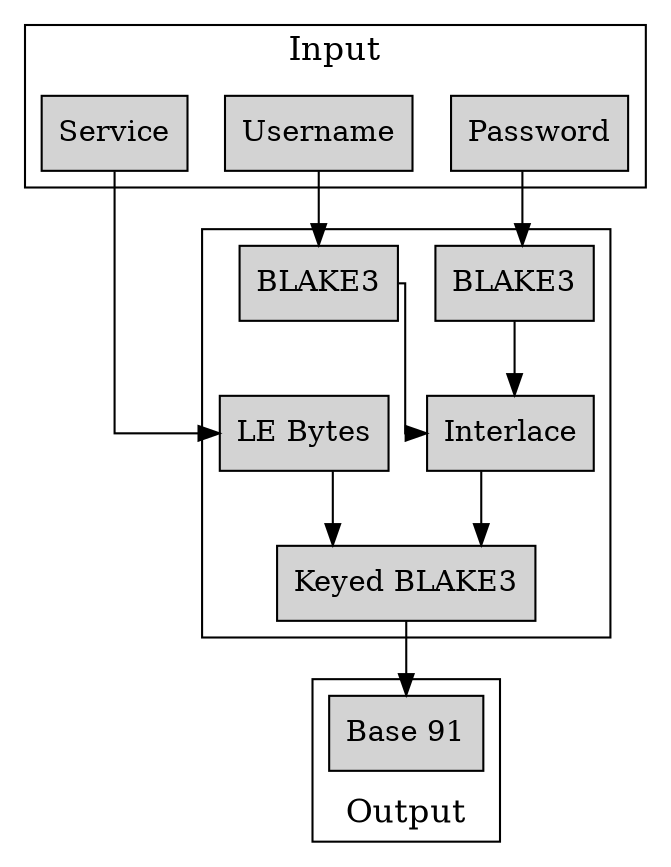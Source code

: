 digraph d {

    // settings
    graph [fontsize=16 compound=true, splines=ortho];
    node [shape=rect fontsize=14, style=filled];

    // inputs
    subgraph cluster_input {

        // label
        label = "Input";

        // input nodes
        s [label = "Service"];
        u [label = "Username"];
        p [label = "Password"];


    }

    // hashes
    subgraph cluster_hash {

        // hash nodes
        uh [label = "BLAKE3"];
        ph [label = "BLAKE3"];

        // hash inputs
        // s -> {sh, uh}
        u -> {uh}
        p -> {ph}

        // interlace
        i [label = "Interlace"];
        uh -> i
        ph -> i

        // salt gen
        sg [label = "LE Bytes"];
        s -> sg;

        // final hash
        fh [label = "Keyed BLAKE3"];
        i -> fh
        sg -> fh;
    }

    // output
    subgraph cluster_output {

        // label
        label = "Output"
        labelloc="b"

        // encoding
        out [label = "Base 91"];
        fh -> out;
    }
}
